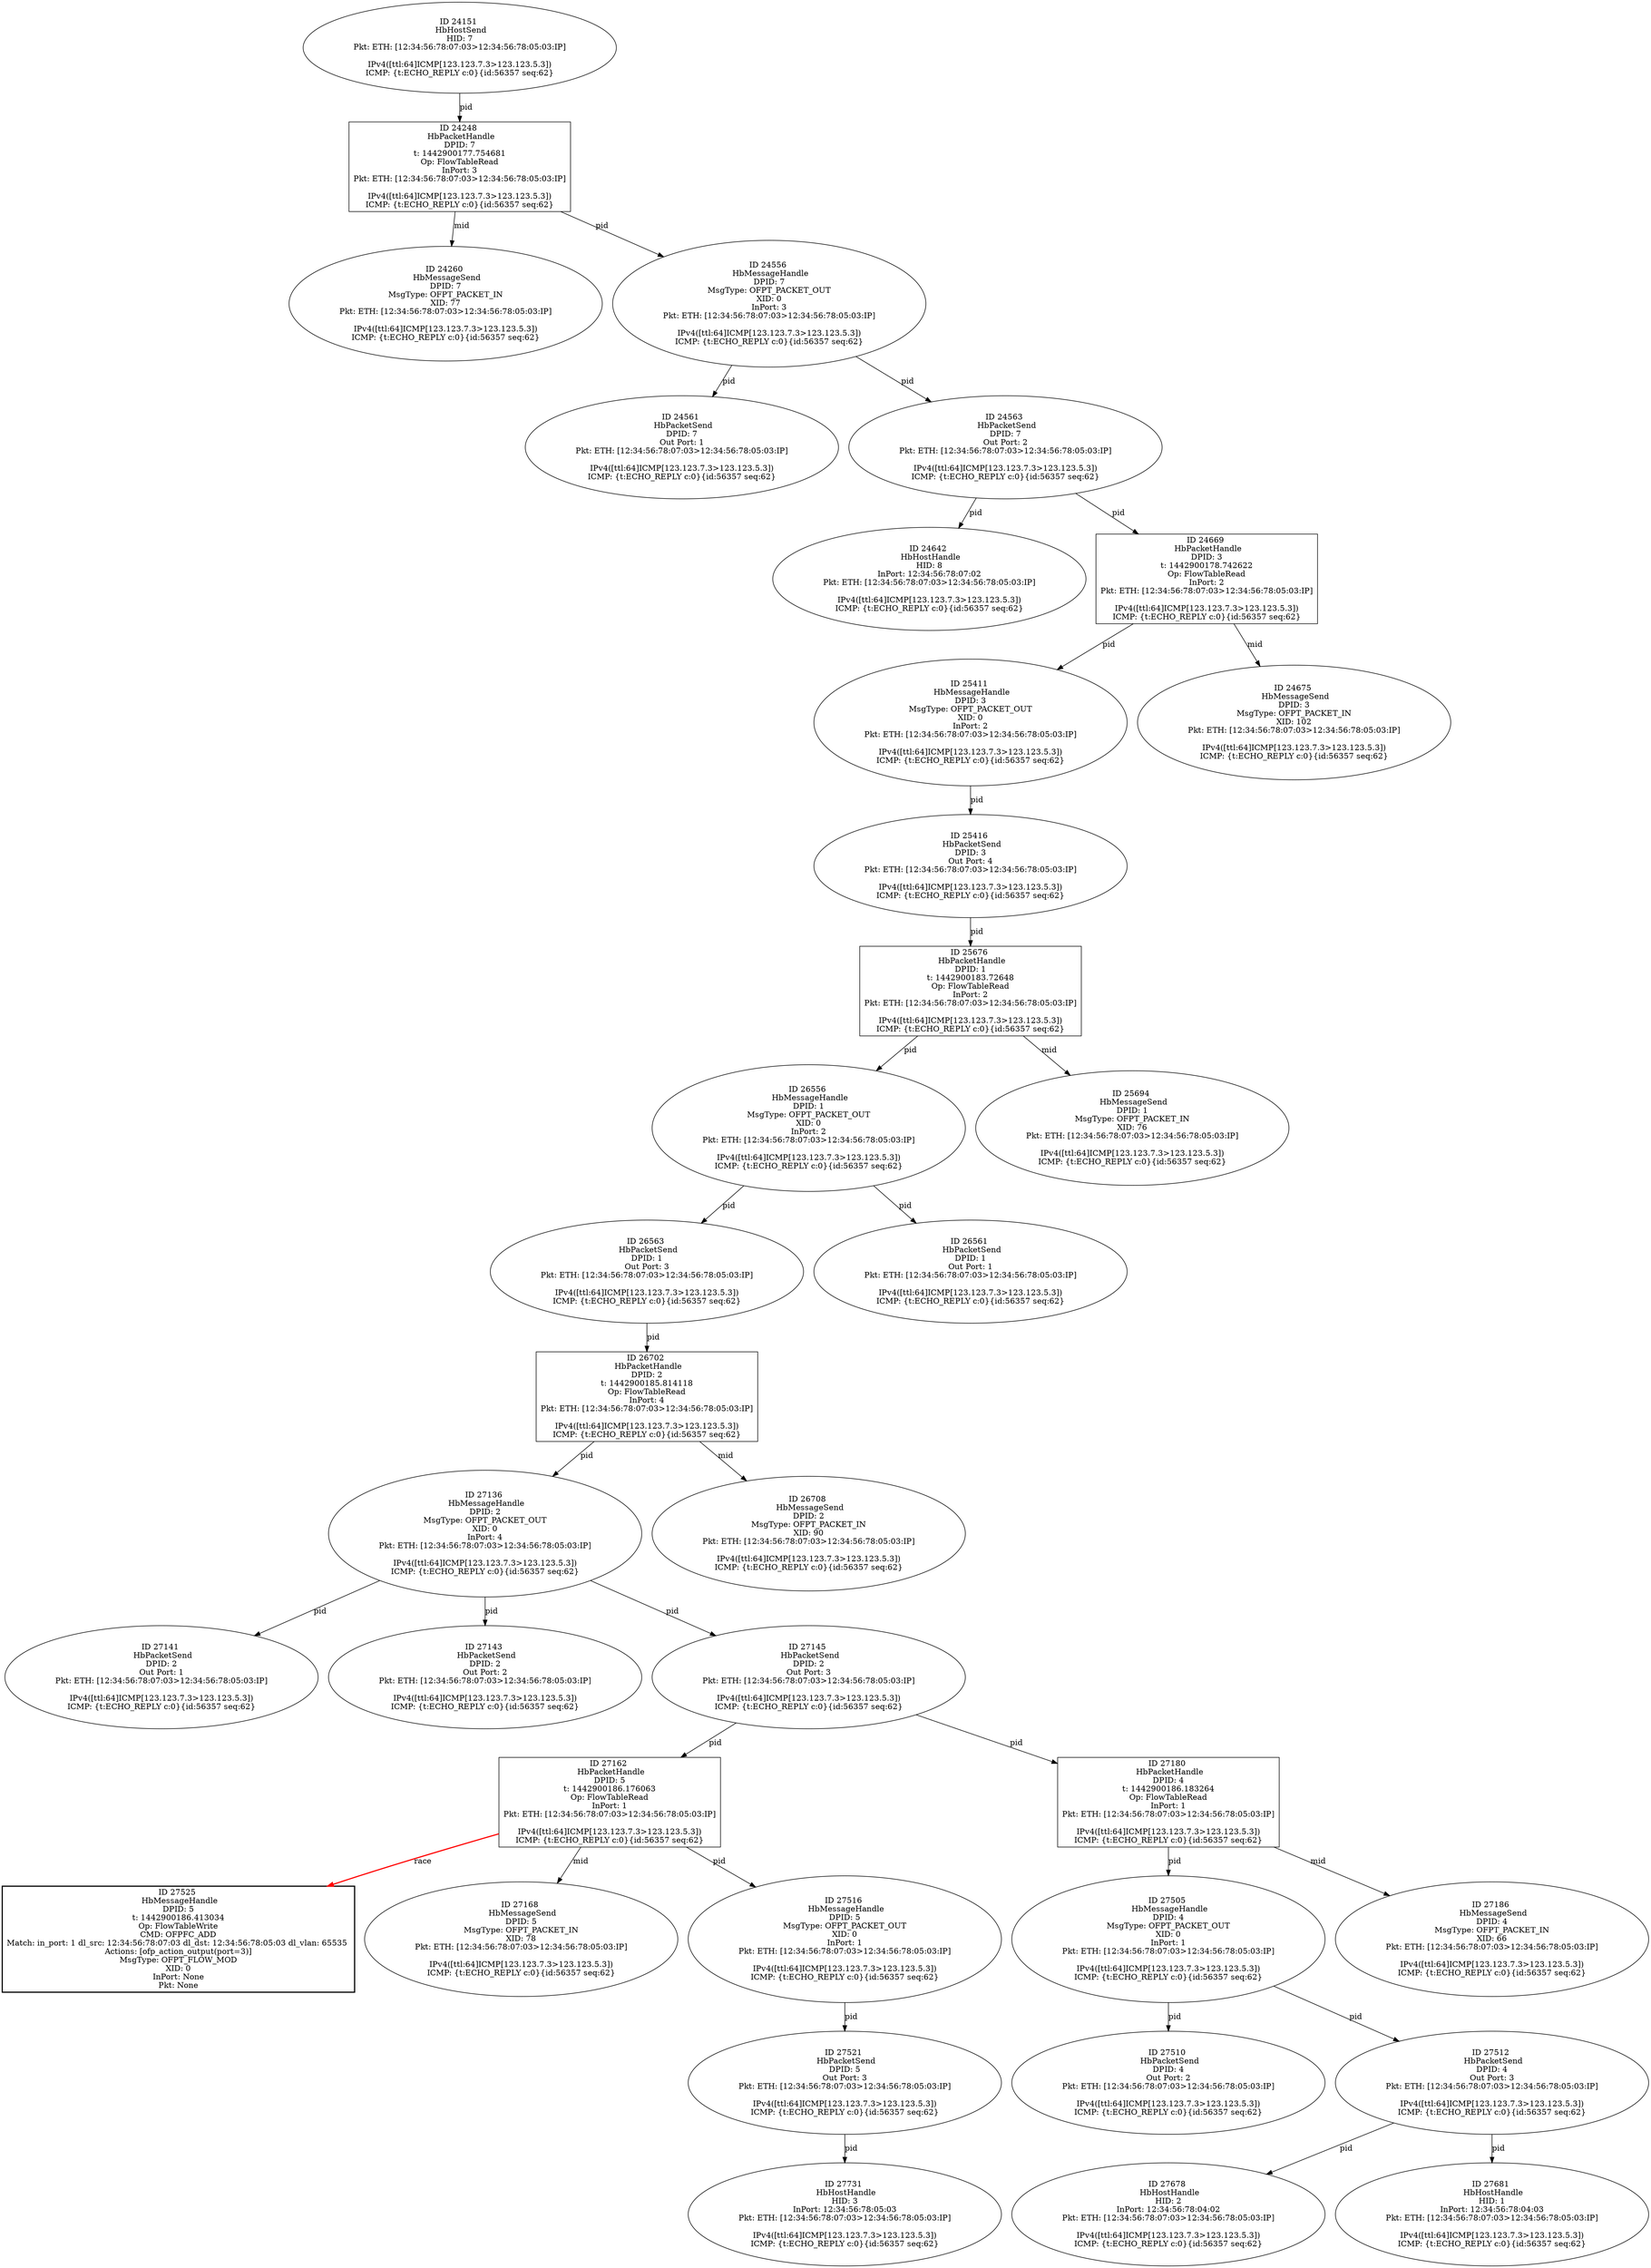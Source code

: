 strict digraph G {
27136 [shape=oval, event=<hb_events.HbMessageHandle object at 0x10d999510>, label="ID 27136 
 HbMessageHandle
DPID: 2
MsgType: OFPT_PACKET_OUT
XID: 0
InPort: 4
Pkt: ETH: [12:34:56:78:07:03>12:34:56:78:05:03:IP]

IPv4([ttl:64]ICMP[123.123.7.3>123.123.5.3])
ICMP: {t:ECHO_REPLY c:0}{id:56357 seq:62}"];
27521 [shape=oval, event=<hb_events.HbPacketSend object at 0x10da2bc50>, label="ID 27521 
 HbPacketSend
DPID: 5
Out Port: 3
Pkt: ETH: [12:34:56:78:07:03>12:34:56:78:05:03:IP]

IPv4([ttl:64]ICMP[123.123.7.3>123.123.5.3])
ICMP: {t:ECHO_REPLY c:0}{id:56357 seq:62}"];
27141 [shape=oval, event=<hb_events.HbPacketSend object at 0x10d999a10>, label="ID 27141 
 HbPacketSend
DPID: 2
Out Port: 1
Pkt: ETH: [12:34:56:78:07:03>12:34:56:78:05:03:IP]

IPv4([ttl:64]ICMP[123.123.7.3>123.123.5.3])
ICMP: {t:ECHO_REPLY c:0}{id:56357 seq:62}"];
27143 [shape=oval, event=<hb_events.HbPacketSend object at 0x10d999c50>, label="ID 27143 
 HbPacketSend
DPID: 2
Out Port: 2
Pkt: ETH: [12:34:56:78:07:03>12:34:56:78:05:03:IP]

IPv4([ttl:64]ICMP[123.123.7.3>123.123.5.3])
ICMP: {t:ECHO_REPLY c:0}{id:56357 seq:62}"];
27145 [shape=oval, event=<hb_events.HbPacketSend object at 0x10d999e90>, label="ID 27145 
 HbPacketSend
DPID: 2
Out Port: 3
Pkt: ETH: [12:34:56:78:07:03>12:34:56:78:05:03:IP]

IPv4([ttl:64]ICMP[123.123.7.3>123.123.5.3])
ICMP: {t:ECHO_REPLY c:0}{id:56357 seq:62}"];
26563 [shape=oval, event=<hb_events.HbPacketSend object at 0x10d8bfa90>, label="ID 26563 
 HbPacketSend
DPID: 1
Out Port: 3
Pkt: ETH: [12:34:56:78:07:03>12:34:56:78:05:03:IP]

IPv4([ttl:64]ICMP[123.123.7.3>123.123.5.3])
ICMP: {t:ECHO_REPLY c:0}{id:56357 seq:62}"];
27162 [shape=box, event=<hb_events.HbPacketHandle object at 0x10d99e110>, label="ID 27162 
 HbPacketHandle
DPID: 5
t: 1442900186.176063
Op: FlowTableRead
InPort: 1
Pkt: ETH: [12:34:56:78:07:03>12:34:56:78:05:03:IP]

IPv4([ttl:64]ICMP[123.123.7.3>123.123.5.3])
ICMP: {t:ECHO_REPLY c:0}{id:56357 seq:62}"];
27678 [shape=oval, event=<hb_events.HbHostHandle object at 0x10da5a4d0>, label="ID 27678 
 HbHostHandle
HID: 2
InPort: 12:34:56:78:04:02
Pkt: ETH: [12:34:56:78:07:03>12:34:56:78:05:03:IP]

IPv4([ttl:64]ICMP[123.123.7.3>123.123.5.3])
ICMP: {t:ECHO_REPLY c:0}{id:56357 seq:62}"];
27525 [shape=box, style=bold, event=<hb_events.HbMessageHandle object at 0x10da310d0>, label="ID 27525 
 HbMessageHandle
DPID: 5
t: 1442900186.413034
Op: FlowTableWrite
CMD: OFPFC_ADD
Match: in_port: 1 dl_src: 12:34:56:78:07:03 dl_dst: 12:34:56:78:05:03 dl_vlan: 65535 
Actions: [ofp_action_output(port=3)]
MsgType: OFPT_FLOW_MOD
XID: 0
InPort: None
Pkt: None"];
27168 [shape=oval, event=<hb_events.HbMessageSend object at 0x10d99ebd0>, label="ID 27168 
 HbMessageSend
DPID: 5
MsgType: OFPT_PACKET_IN
XID: 78
Pkt: ETH: [12:34:56:78:07:03>12:34:56:78:05:03:IP]

IPv4([ttl:64]ICMP[123.123.7.3>123.123.5.3])
ICMP: {t:ECHO_REPLY c:0}{id:56357 seq:62}"];
27681 [shape=oval, event=<hb_events.HbHostHandle object at 0x10da5a710>, label="ID 27681 
 HbHostHandle
HID: 1
InPort: 12:34:56:78:04:03
Pkt: ETH: [12:34:56:78:07:03>12:34:56:78:05:03:IP]

IPv4([ttl:64]ICMP[123.123.7.3>123.123.5.3])
ICMP: {t:ECHO_REPLY c:0}{id:56357 seq:62}"];
27505 [shape=oval, event=<hb_events.HbMessageHandle object at 0x10da25d90>, label="ID 27505 
 HbMessageHandle
DPID: 4
MsgType: OFPT_PACKET_OUT
XID: 0
InPort: 1
Pkt: ETH: [12:34:56:78:07:03>12:34:56:78:05:03:IP]

IPv4([ttl:64]ICMP[123.123.7.3>123.123.5.3])
ICMP: {t:ECHO_REPLY c:0}{id:56357 seq:62}"];
27180 [shape=box, event=<hb_events.HbPacketHandle object at 0x10d9a63d0>, label="ID 27180 
 HbPacketHandle
DPID: 4
t: 1442900186.183264
Op: FlowTableRead
InPort: 1
Pkt: ETH: [12:34:56:78:07:03>12:34:56:78:05:03:IP]

IPv4([ttl:64]ICMP[123.123.7.3>123.123.5.3])
ICMP: {t:ECHO_REPLY c:0}{id:56357 seq:62}"];
27186 [shape=oval, event=<hb_events.HbMessageSend object at 0x10d9a6e90>, label="ID 27186 
 HbMessageSend
DPID: 4
MsgType: OFPT_PACKET_IN
XID: 66
Pkt: ETH: [12:34:56:78:07:03>12:34:56:78:05:03:IP]

IPv4([ttl:64]ICMP[123.123.7.3>123.123.5.3])
ICMP: {t:ECHO_REPLY c:0}{id:56357 seq:62}"];
24248 [shape=box, event=<hb_events.HbPacketHandle object at 0x10d111910>, label="ID 24248 
 HbPacketHandle
DPID: 7
t: 1442900177.754681
Op: FlowTableRead
InPort: 3
Pkt: ETH: [12:34:56:78:07:03>12:34:56:78:05:03:IP]

IPv4([ttl:64]ICMP[123.123.7.3>123.123.5.3])
ICMP: {t:ECHO_REPLY c:0}{id:56357 seq:62}"];
26556 [shape=oval, event=<hb_events.HbMessageHandle object at 0x10d8bf110>, label="ID 26556 
 HbMessageHandle
DPID: 1
MsgType: OFPT_PACKET_OUT
XID: 0
InPort: 2
Pkt: ETH: [12:34:56:78:07:03>12:34:56:78:05:03:IP]

IPv4([ttl:64]ICMP[123.123.7.3>123.123.5.3])
ICMP: {t:ECHO_REPLY c:0}{id:56357 seq:62}"];
26561 [shape=oval, event=<hb_events.HbPacketSend object at 0x10d8bf850>, label="ID 26561 
 HbPacketSend
DPID: 1
Out Port: 1
Pkt: ETH: [12:34:56:78:07:03>12:34:56:78:05:03:IP]

IPv4([ttl:64]ICMP[123.123.7.3>123.123.5.3])
ICMP: {t:ECHO_REPLY c:0}{id:56357 seq:62}"];
24642 [shape=oval, event=<hb_events.HbHostHandle object at 0x10d294890>, label="ID 24642 
 HbHostHandle
HID: 8
InPort: 12:34:56:78:07:02
Pkt: ETH: [12:34:56:78:07:03>12:34:56:78:05:03:IP]

IPv4([ttl:64]ICMP[123.123.7.3>123.123.5.3])
ICMP: {t:ECHO_REPLY c:0}{id:56357 seq:62}"];
25411 [shape=oval, event=<hb_events.HbMessageHandle object at 0x10d43c610>, label="ID 25411 
 HbMessageHandle
DPID: 3
MsgType: OFPT_PACKET_OUT
XID: 0
InPort: 2
Pkt: ETH: [12:34:56:78:07:03>12:34:56:78:05:03:IP]

IPv4([ttl:64]ICMP[123.123.7.3>123.123.5.3])
ICMP: {t:ECHO_REPLY c:0}{id:56357 seq:62}"];
24260 [shape=oval, event=<hb_events.HbMessageSend object at 0x10d111fd0>, label="ID 24260 
 HbMessageSend
DPID: 7
MsgType: OFPT_PACKET_IN
XID: 77
Pkt: ETH: [12:34:56:78:07:03>12:34:56:78:05:03:IP]

IPv4([ttl:64]ICMP[123.123.7.3>123.123.5.3])
ICMP: {t:ECHO_REPLY c:0}{id:56357 seq:62}"];
25416 [shape=oval, event=<hb_events.HbPacketSend object at 0x10d662250>, label="ID 25416 
 HbPacketSend
DPID: 3
Out Port: 4
Pkt: ETH: [12:34:56:78:07:03>12:34:56:78:05:03:IP]

IPv4([ttl:64]ICMP[123.123.7.3>123.123.5.3])
ICMP: {t:ECHO_REPLY c:0}{id:56357 seq:62}"];
25676 [shape=box, event=<hb_events.HbPacketHandle object at 0x10d6e3f50>, label="ID 25676 
 HbPacketHandle
DPID: 1
t: 1442900183.72648
Op: FlowTableRead
InPort: 2
Pkt: ETH: [12:34:56:78:07:03>12:34:56:78:05:03:IP]

IPv4([ttl:64]ICMP[123.123.7.3>123.123.5.3])
ICMP: {t:ECHO_REPLY c:0}{id:56357 seq:62}"];
26702 [shape=box, event=<hb_events.HbPacketHandle object at 0x10d8f95d0>, label="ID 26702 
 HbPacketHandle
DPID: 2
t: 1442900185.814118
Op: FlowTableRead
InPort: 4
Pkt: ETH: [12:34:56:78:07:03>12:34:56:78:05:03:IP]

IPv4([ttl:64]ICMP[123.123.7.3>123.123.5.3])
ICMP: {t:ECHO_REPLY c:0}{id:56357 seq:62}"];
27731 [shape=oval, event=<hb_events.HbHostHandle object at 0x10da85e50>, label="ID 27731 
 HbHostHandle
HID: 3
InPort: 12:34:56:78:05:03
Pkt: ETH: [12:34:56:78:07:03>12:34:56:78:05:03:IP]

IPv4([ttl:64]ICMP[123.123.7.3>123.123.5.3])
ICMP: {t:ECHO_REPLY c:0}{id:56357 seq:62}"];
26708 [shape=oval, event=<hb_events.HbMessageSend object at 0x10d8f9d10>, label="ID 26708 
 HbMessageSend
DPID: 2
MsgType: OFPT_PACKET_IN
XID: 90
Pkt: ETH: [12:34:56:78:07:03>12:34:56:78:05:03:IP]

IPv4([ttl:64]ICMP[123.123.7.3>123.123.5.3])
ICMP: {t:ECHO_REPLY c:0}{id:56357 seq:62}"];
24151 [shape=oval, event=<hb_events.HbHostSend object at 0x10d0ae950>, label="ID 24151 
 HbHostSend
HID: 7
Pkt: ETH: [12:34:56:78:07:03>12:34:56:78:05:03:IP]

IPv4([ttl:64]ICMP[123.123.7.3>123.123.5.3])
ICMP: {t:ECHO_REPLY c:0}{id:56357 seq:62}"];
24669 [shape=box, event=<hb_events.HbPacketHandle object at 0x10d2c3ad0>, label="ID 24669 
 HbPacketHandle
DPID: 3
t: 1442900178.742622
Op: FlowTableRead
InPort: 2
Pkt: ETH: [12:34:56:78:07:03>12:34:56:78:05:03:IP]

IPv4([ttl:64]ICMP[123.123.7.3>123.123.5.3])
ICMP: {t:ECHO_REPLY c:0}{id:56357 seq:62}"];
25694 [shape=oval, event=<hb_events.HbMessageSend object at 0x10d6fb0d0>, label="ID 25694 
 HbMessageSend
DPID: 1
MsgType: OFPT_PACKET_IN
XID: 76
Pkt: ETH: [12:34:56:78:07:03>12:34:56:78:05:03:IP]

IPv4([ttl:64]ICMP[123.123.7.3>123.123.5.3])
ICMP: {t:ECHO_REPLY c:0}{id:56357 seq:62}"];
24675 [shape=oval, event=<hb_events.HbMessageSend object at 0x10d2c9d50>, label="ID 24675 
 HbMessageSend
DPID: 3
MsgType: OFPT_PACKET_IN
XID: 102
Pkt: ETH: [12:34:56:78:07:03>12:34:56:78:05:03:IP]

IPv4([ttl:64]ICMP[123.123.7.3>123.123.5.3])
ICMP: {t:ECHO_REPLY c:0}{id:56357 seq:62}"];
24556 [shape=oval, event=<hb_events.HbMessageHandle object at 0x10d2680d0>, label="ID 24556 
 HbMessageHandle
DPID: 7
MsgType: OFPT_PACKET_OUT
XID: 0
InPort: 3
Pkt: ETH: [12:34:56:78:07:03>12:34:56:78:05:03:IP]

IPv4([ttl:64]ICMP[123.123.7.3>123.123.5.3])
ICMP: {t:ECHO_REPLY c:0}{id:56357 seq:62}"];
24561 [shape=oval, event=<hb_events.HbPacketSend object at 0x10d268410>, label="ID 24561 
 HbPacketSend
DPID: 7
Out Port: 1
Pkt: ETH: [12:34:56:78:07:03>12:34:56:78:05:03:IP]

IPv4([ttl:64]ICMP[123.123.7.3>123.123.5.3])
ICMP: {t:ECHO_REPLY c:0}{id:56357 seq:62}"];
24563 [shape=oval, event=<hb_events.HbPacketSend object at 0x10d2687d0>, label="ID 24563 
 HbPacketSend
DPID: 7
Out Port: 2
Pkt: ETH: [12:34:56:78:07:03>12:34:56:78:05:03:IP]

IPv4([ttl:64]ICMP[123.123.7.3>123.123.5.3])
ICMP: {t:ECHO_REPLY c:0}{id:56357 seq:62}"];
27510 [shape=oval, event=<hb_events.HbPacketSend object at 0x10da2b2d0>, label="ID 27510 
 HbPacketSend
DPID: 4
Out Port: 2
Pkt: ETH: [12:34:56:78:07:03>12:34:56:78:05:03:IP]

IPv4([ttl:64]ICMP[123.123.7.3>123.123.5.3])
ICMP: {t:ECHO_REPLY c:0}{id:56357 seq:62}"];
27512 [shape=oval, event=<hb_events.HbPacketSend object at 0x10da2b510>, label="ID 27512 
 HbPacketSend
DPID: 4
Out Port: 3
Pkt: ETH: [12:34:56:78:07:03>12:34:56:78:05:03:IP]

IPv4([ttl:64]ICMP[123.123.7.3>123.123.5.3])
ICMP: {t:ECHO_REPLY c:0}{id:56357 seq:62}"];
27516 [shape=oval, event=<hb_events.HbMessageHandle object at 0x10da2b750>, label="ID 27516 
 HbMessageHandle
DPID: 5
MsgType: OFPT_PACKET_OUT
XID: 0
InPort: 1
Pkt: ETH: [12:34:56:78:07:03>12:34:56:78:05:03:IP]

IPv4([ttl:64]ICMP[123.123.7.3>123.123.5.3])
ICMP: {t:ECHO_REPLY c:0}{id:56357 seq:62}"];
27136 -> 27145  [rel=pid, label=pid];
27136 -> 27141  [rel=pid, label=pid];
27136 -> 27143  [rel=pid, label=pid];
27521 -> 27731  [rel=pid, label=pid];
27145 -> 27162  [rel=pid, label=pid];
27145 -> 27180  [rel=pid, label=pid];
25411 -> 25416  [rel=pid, label=pid];
27162 -> 27168  [rel=mid, label=mid];
27162 -> 27516  [rel=pid, label=pid];
27162 -> 27525  [harmful=True, color=red, style=bold, rel=race, label=race];
27180 -> 27505  [rel=pid, label=pid];
27180 -> 27186  [rel=mid, label=mid];
24248 -> 24260  [rel=mid, label=mid];
24248 -> 24556  [rel=pid, label=pid];
26556 -> 26561  [rel=pid, label=pid];
26556 -> 26563  [rel=pid, label=pid];
26563 -> 26702  [rel=pid, label=pid];
25416 -> 25676  [rel=pid, label=pid];
25676 -> 26556  [rel=pid, label=pid];
25676 -> 25694  [rel=mid, label=mid];
26702 -> 27136  [rel=pid, label=pid];
26702 -> 26708  [rel=mid, label=mid];
24151 -> 24248  [rel=pid, label=pid];
24669 -> 24675  [rel=mid, label=mid];
24669 -> 25411  [rel=pid, label=pid];
24556 -> 24561  [rel=pid, label=pid];
24556 -> 24563  [rel=pid, label=pid];
27505 -> 27512  [rel=pid, label=pid];
27505 -> 27510  [rel=pid, label=pid];
24563 -> 24642  [rel=pid, label=pid];
24563 -> 24669  [rel=pid, label=pid];
27512 -> 27681  [rel=pid, label=pid];
27512 -> 27678  [rel=pid, label=pid];
27516 -> 27521  [rel=pid, label=pid];
}
